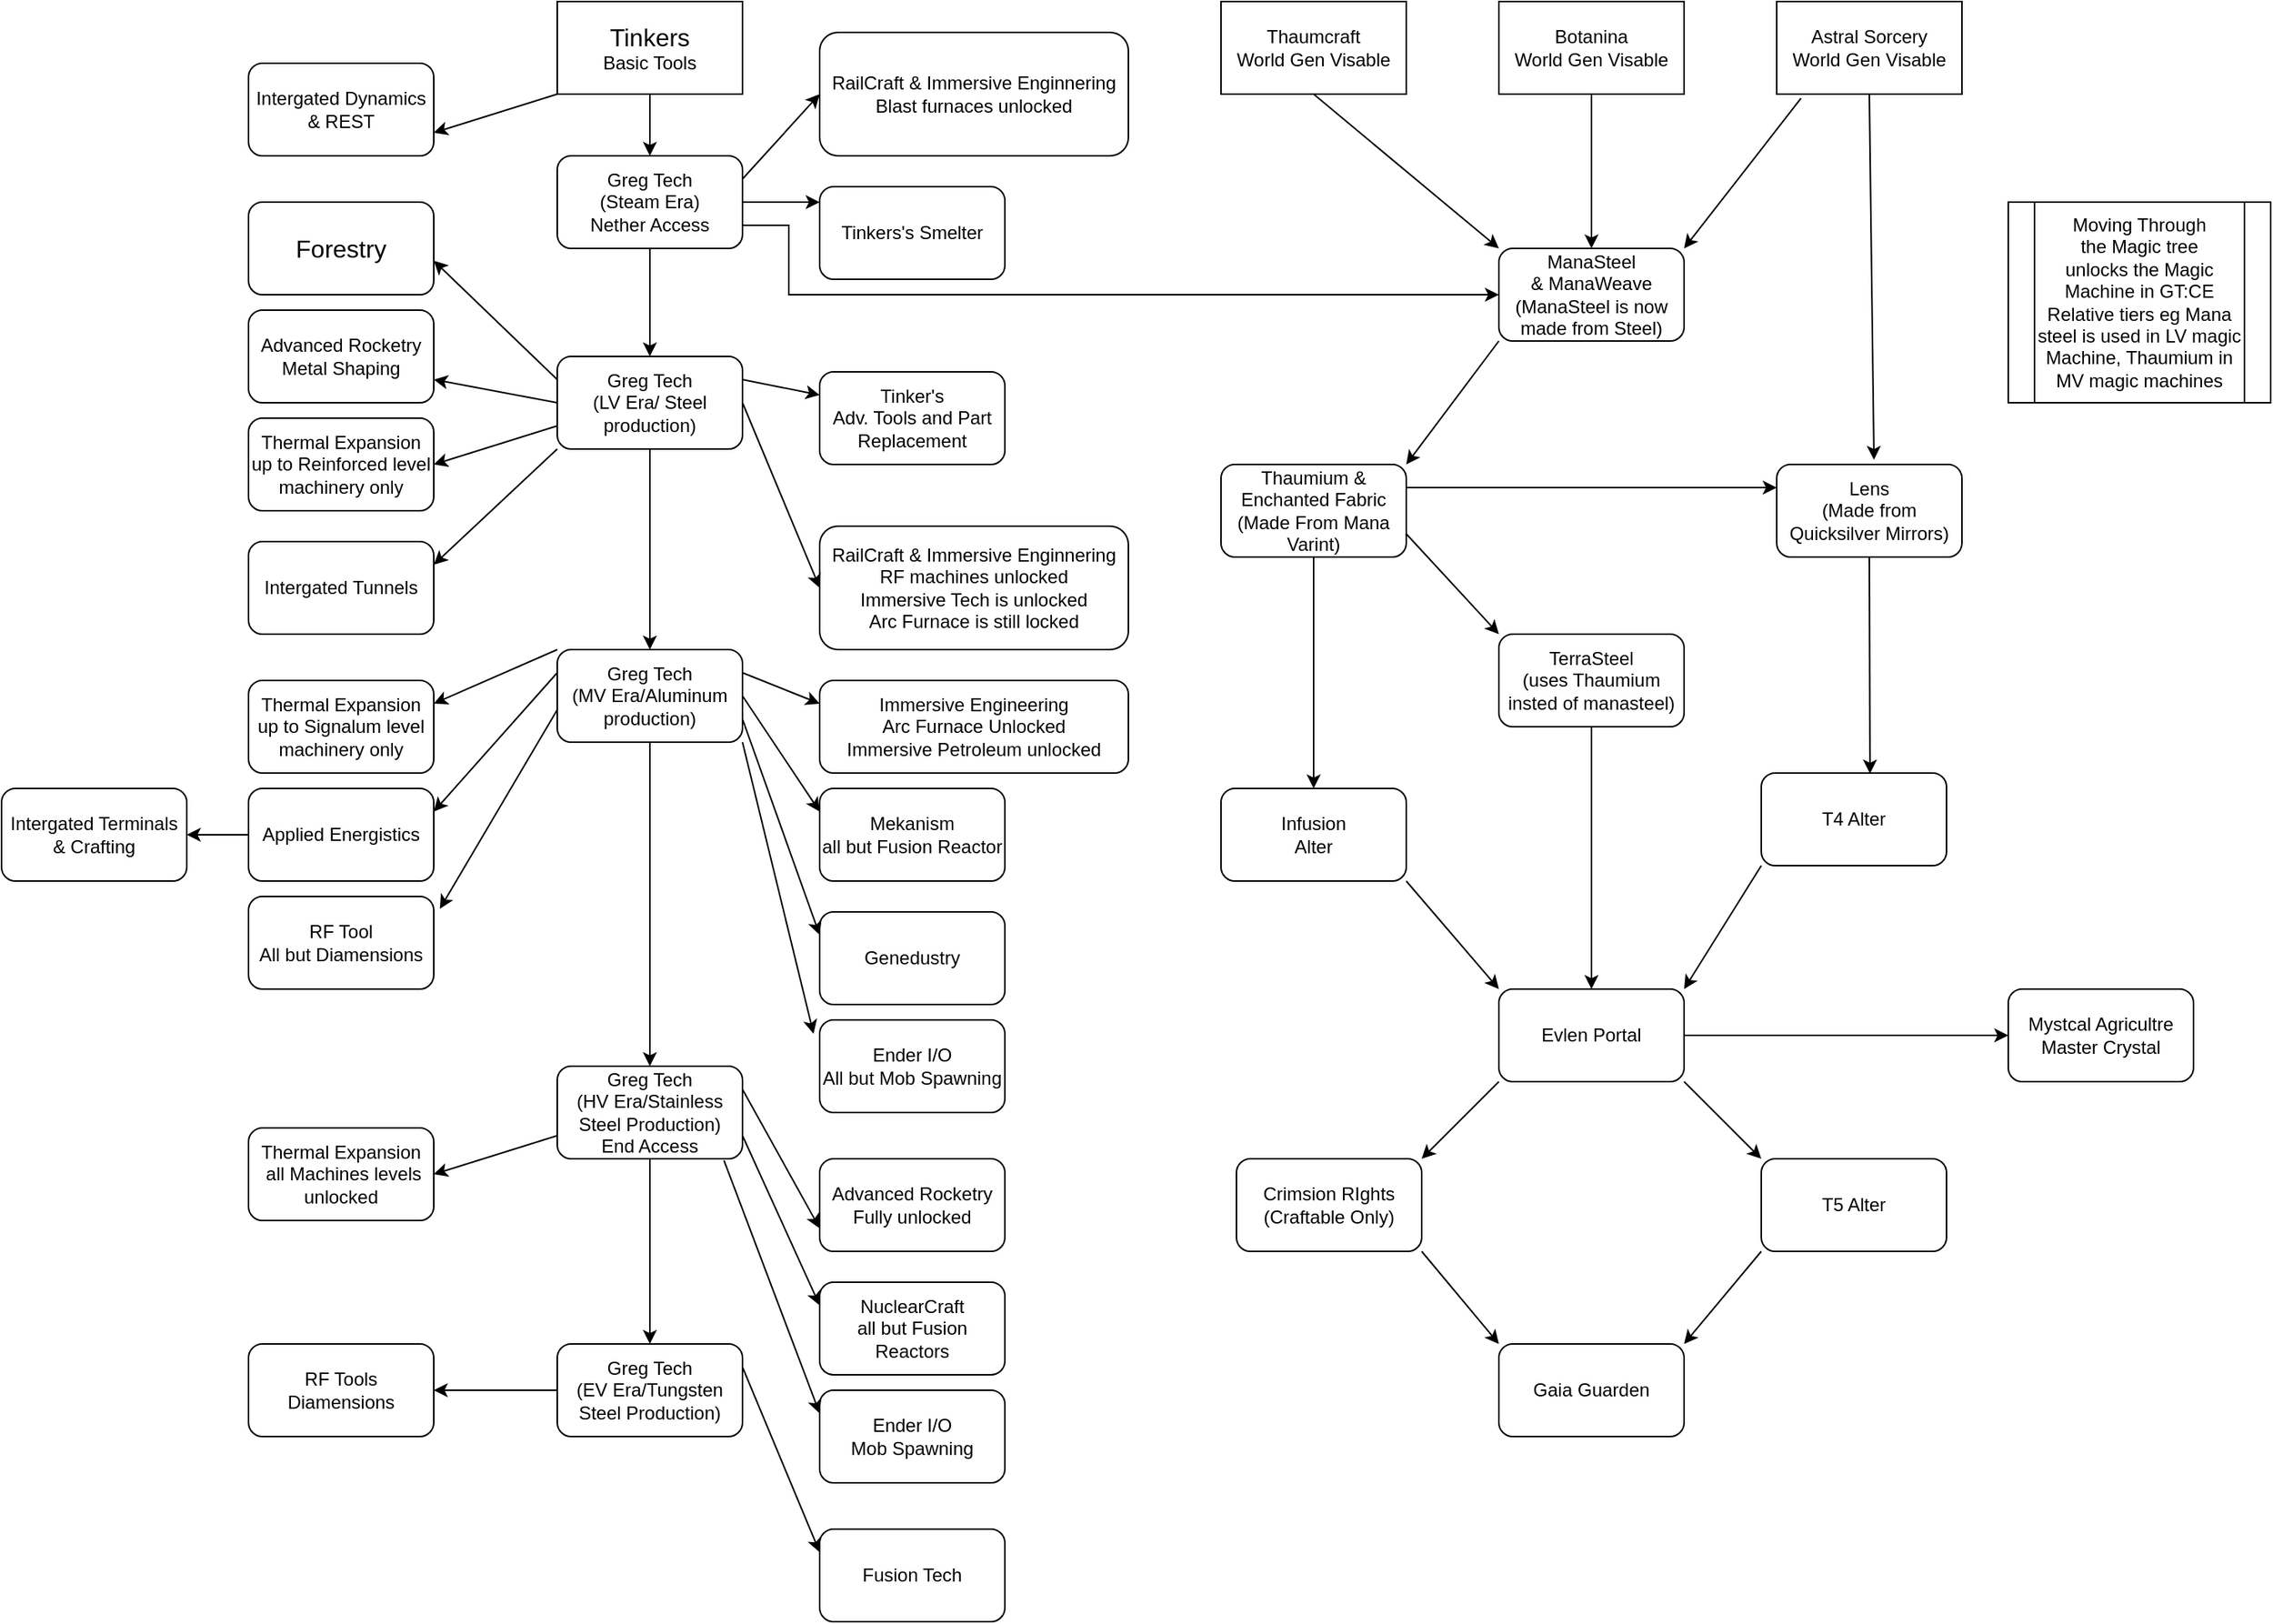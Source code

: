 <mxfile version="12.4.3" type="github" pages="1"><diagram id="E05luGIgBVNeL6oh5AB8" name="Page-1"><mxGraphModel dx="1285" dy="767" grid="1" gridSize="10" guides="1" tooltips="1" connect="1" arrows="1" fold="1" page="1" pageScale="1" pageWidth="827" pageHeight="1169" math="0" shadow="0"><root><mxCell id="0"/><mxCell id="1" parent="0"/><mxCell id="te4BPd4gL-SLr1GhwpY1-33" style="edgeStyle=orthogonalEdgeStyle;rounded=0;orthogonalLoop=1;jettySize=auto;html=1;exitX=0.5;exitY=1;exitDx=0;exitDy=0;entryX=0.5;entryY=0;entryDx=0;entryDy=0;" parent="1" source="PJJnslw4Wn_ZsGAr-Ul9-1" target="te4BPd4gL-SLr1GhwpY1-1" edge="1"><mxGeometry relative="1" as="geometry"/></mxCell><mxCell id="PJJnslw4Wn_ZsGAr-Ul9-1" value="&lt;div&gt;&lt;font style=&quot;font-size: 16px&quot;&gt;Tinkers&lt;/font&gt;&lt;/div&gt;Basic Tools" style="rounded=0;whiteSpace=wrap;html=1;" parent="1" vertex="1"><mxGeometry x="340" y="20" width="120" height="60" as="geometry"/></mxCell><mxCell id="PJJnslw4Wn_ZsGAr-Ul9-2" value="&lt;font style=&quot;font-size: 16px&quot;&gt;Forestry&lt;/font&gt;" style="rounded=1;whiteSpace=wrap;html=1;" parent="1" vertex="1"><mxGeometry x="140" y="150" width="120" height="60" as="geometry"/></mxCell><mxCell id="CSdkW1yLN_EMIZcc1iPK-7" style="edgeStyle=orthogonalEdgeStyle;rounded=0;orthogonalLoop=1;jettySize=auto;html=1;exitX=1;exitY=0.75;exitDx=0;exitDy=0;entryX=0;entryY=0.5;entryDx=0;entryDy=0;" parent="1" source="te4BPd4gL-SLr1GhwpY1-1" target="CSdkW1yLN_EMIZcc1iPK-4" edge="1"><mxGeometry relative="1" as="geometry"><Array as="points"><mxPoint x="490" y="165"/><mxPoint x="490" y="210"/></Array></mxGeometry></mxCell><mxCell id="te4BPd4gL-SLr1GhwpY1-1" value="&lt;div&gt;Greg Tech &lt;br&gt;&lt;/div&gt;&lt;div&gt;(Steam Era)&lt;/div&gt;Nether Access" style="rounded=1;whiteSpace=wrap;html=1;" parent="1" vertex="1"><mxGeometry x="340" y="120" width="120" height="60" as="geometry"/></mxCell><mxCell id="te4BPd4gL-SLr1GhwpY1-9" value="&lt;div&gt;Greg Tech&lt;/div&gt;&lt;div&gt;(LV Era/ Steel production)&lt;br&gt;&lt;/div&gt;" style="rounded=1;whiteSpace=wrap;html=1;" parent="1" vertex="1"><mxGeometry x="340" y="250" width="120" height="60" as="geometry"/></mxCell><mxCell id="te4BPd4gL-SLr1GhwpY1-12" value="" style="endArrow=classic;html=1;exitX=0.5;exitY=1;exitDx=0;exitDy=0;entryX=0.5;entryY=0;entryDx=0;entryDy=0;" parent="1" source="te4BPd4gL-SLr1GhwpY1-1" target="te4BPd4gL-SLr1GhwpY1-9" edge="1"><mxGeometry width="50" height="50" relative="1" as="geometry"><mxPoint x="390" y="250" as="sourcePoint"/><mxPoint x="440" y="200" as="targetPoint"/></mxGeometry></mxCell><mxCell id="te4BPd4gL-SLr1GhwpY1-13" value="&lt;div&gt;RailCraft &amp;amp; Immersive Enginnering&lt;/div&gt;&lt;div&gt;Blast &lt;span style=&quot;background-color: rgb(255 , 255 , 255)&quot;&gt;&lt;span style=&quot;background-position: 0% 0% ; background-repeat: repeat ; background-attachment: scroll ; background-image: none ; background-size: auto&quot;&gt;furnaces unlocked&lt;br&gt;&lt;/span&gt;&lt;/span&gt;&lt;/div&gt;" style="rounded=1;whiteSpace=wrap;html=1;" parent="1" vertex="1"><mxGeometry x="510" y="40" width="200" height="80" as="geometry"/></mxCell><mxCell id="te4BPd4gL-SLr1GhwpY1-14" value="" style="endArrow=classic;html=1;exitX=1;exitY=0.25;exitDx=0;exitDy=0;entryX=0;entryY=0.5;entryDx=0;entryDy=0;" parent="1" source="te4BPd4gL-SLr1GhwpY1-1" target="te4BPd4gL-SLr1GhwpY1-13" edge="1"><mxGeometry width="50" height="50" relative="1" as="geometry"><mxPoint x="460" y="200" as="sourcePoint"/><mxPoint x="510" y="150" as="targetPoint"/></mxGeometry></mxCell><mxCell id="te4BPd4gL-SLr1GhwpY1-15" value="&lt;div&gt;RailCraft &amp;amp; Immersive Enginnering&lt;/div&gt;&lt;div&gt;RF machines unlocked&lt;/div&gt;&lt;div&gt;Immersive Tech is unlocked&lt;br&gt;&lt;/div&gt;&lt;div&gt;Arc Furnace is still locked &lt;br&gt;&lt;/div&gt;" style="rounded=1;whiteSpace=wrap;html=1;" parent="1" vertex="1"><mxGeometry x="510" y="360" width="200" height="80" as="geometry"/></mxCell><mxCell id="te4BPd4gL-SLr1GhwpY1-16" value="" style="endArrow=classic;html=1;exitX=1;exitY=0.5;exitDx=0;exitDy=0;entryX=0;entryY=0.5;entryDx=0;entryDy=0;" parent="1" source="te4BPd4gL-SLr1GhwpY1-9" target="te4BPd4gL-SLr1GhwpY1-15" edge="1"><mxGeometry width="50" height="50" relative="1" as="geometry"><mxPoint x="470" y="320" as="sourcePoint"/><mxPoint x="520" y="270" as="targetPoint"/></mxGeometry></mxCell><mxCell id="te4BPd4gL-SLr1GhwpY1-17" value="&lt;div&gt;Greg Tech&lt;/div&gt;&lt;div&gt;(MV Era/Aluminum production)&lt;br&gt;&lt;/div&gt;" style="rounded=1;whiteSpace=wrap;html=1;" parent="1" vertex="1"><mxGeometry x="340" y="440" width="120" height="60" as="geometry"/></mxCell><mxCell id="te4BPd4gL-SLr1GhwpY1-18" value="&lt;div&gt;Immersive Engineering&lt;/div&gt;&lt;div&gt;Arc Furnace Unlocked&lt;/div&gt;&lt;div&gt;Immersive Petroleum unlocked&lt;br&gt;&lt;/div&gt;" style="rounded=1;whiteSpace=wrap;html=1;" parent="1" vertex="1"><mxGeometry x="510" y="460" width="200" height="60" as="geometry"/></mxCell><mxCell id="te4BPd4gL-SLr1GhwpY1-19" value="" style="endArrow=classic;html=1;exitX=0.5;exitY=1;exitDx=0;exitDy=0;entryX=0.5;entryY=0;entryDx=0;entryDy=0;" parent="1" source="te4BPd4gL-SLr1GhwpY1-9" target="te4BPd4gL-SLr1GhwpY1-17" edge="1"><mxGeometry width="50" height="50" relative="1" as="geometry"><mxPoint x="400" y="279.289" as="sourcePoint"/><mxPoint x="470" y="280" as="targetPoint"/></mxGeometry></mxCell><mxCell id="te4BPd4gL-SLr1GhwpY1-20" value="" style="endArrow=classic;html=1;exitX=1;exitY=0.25;exitDx=0;exitDy=0;entryX=0;entryY=0.25;entryDx=0;entryDy=0;" parent="1" source="te4BPd4gL-SLr1GhwpY1-17" target="te4BPd4gL-SLr1GhwpY1-18" edge="1"><mxGeometry width="50" height="50" relative="1" as="geometry"><mxPoint x="460" y="450" as="sourcePoint"/><mxPoint x="510" y="400" as="targetPoint"/></mxGeometry></mxCell><mxCell id="te4BPd4gL-SLr1GhwpY1-39" style="edgeStyle=orthogonalEdgeStyle;rounded=0;orthogonalLoop=1;jettySize=auto;html=1;exitX=0.5;exitY=1;exitDx=0;exitDy=0;entryX=0.5;entryY=0;entryDx=0;entryDy=0;" parent="1" source="te4BPd4gL-SLr1GhwpY1-21" target="te4BPd4gL-SLr1GhwpY1-38" edge="1"><mxGeometry relative="1" as="geometry"/></mxCell><mxCell id="te4BPd4gL-SLr1GhwpY1-21" value="&lt;div&gt;Greg Tech&lt;/div&gt;&lt;div&gt;(HV Era/Stainless Steel Production)&lt;br&gt;&lt;/div&gt;&lt;div&gt;End Access&lt;br&gt;&lt;/div&gt;" style="rounded=1;whiteSpace=wrap;html=1;" parent="1" vertex="1"><mxGeometry x="340" y="710" width="120" height="60" as="geometry"/></mxCell><mxCell id="te4BPd4gL-SLr1GhwpY1-22" value="" style="endArrow=classic;html=1;exitX=0.5;exitY=1;exitDx=0;exitDy=0;entryX=0.5;entryY=0;entryDx=0;entryDy=0;" parent="1" source="te4BPd4gL-SLr1GhwpY1-17" target="te4BPd4gL-SLr1GhwpY1-21" edge="1"><mxGeometry width="50" height="50" relative="1" as="geometry"><mxPoint x="400" y="410" as="sourcePoint"/><mxPoint x="450" y="360" as="targetPoint"/></mxGeometry></mxCell><mxCell id="te4BPd4gL-SLr1GhwpY1-23" value="&lt;div&gt;Advanced Rocketry&lt;/div&gt;&lt;div&gt;Fully unlocked&lt;br&gt;&lt;/div&gt;" style="rounded=1;whiteSpace=wrap;html=1;" parent="1" vertex="1"><mxGeometry x="510" y="770" width="120" height="60" as="geometry"/></mxCell><mxCell id="te4BPd4gL-SLr1GhwpY1-24" value="&lt;div&gt;Advanced Rocketry&lt;/div&gt;&lt;div&gt;Metal Shaping&lt;br&gt;&lt;/div&gt;" style="rounded=1;whiteSpace=wrap;html=1;" parent="1" vertex="1"><mxGeometry x="140" y="220" width="120" height="60" as="geometry"/></mxCell><mxCell id="te4BPd4gL-SLr1GhwpY1-25" value="" style="endArrow=classic;html=1;exitX=0;exitY=0.5;exitDx=0;exitDy=0;entryX=1;entryY=0.75;entryDx=0;entryDy=0;" parent="1" source="te4BPd4gL-SLr1GhwpY1-9" target="te4BPd4gL-SLr1GhwpY1-24" edge="1"><mxGeometry width="50" height="50" relative="1" as="geometry"><mxPoint x="170" y="320" as="sourcePoint"/><mxPoint x="220" y="270" as="targetPoint"/></mxGeometry></mxCell><mxCell id="te4BPd4gL-SLr1GhwpY1-26" value="" style="endArrow=classic;html=1;exitX=1;exitY=0.25;exitDx=0;exitDy=0;entryX=0;entryY=0.75;entryDx=0;entryDy=0;" parent="1" source="te4BPd4gL-SLr1GhwpY1-21" target="te4BPd4gL-SLr1GhwpY1-23" edge="1"><mxGeometry width="50" height="50" relative="1" as="geometry"><mxPoint x="470" y="790" as="sourcePoint"/><mxPoint x="520" y="740" as="targetPoint"/></mxGeometry></mxCell><mxCell id="te4BPd4gL-SLr1GhwpY1-27" value="&lt;div&gt;Thermal Expansion&lt;/div&gt;&lt;div&gt;up to Reinforced level machinery only&lt;br&gt;&lt;/div&gt;" style="rounded=1;whiteSpace=wrap;html=1;" parent="1" vertex="1"><mxGeometry x="140" y="290" width="120" height="60" as="geometry"/></mxCell><mxCell id="te4BPd4gL-SLr1GhwpY1-28" value="" style="endArrow=classic;html=1;entryX=1;entryY=0.5;entryDx=0;entryDy=0;exitX=0;exitY=0.75;exitDx=0;exitDy=0;" parent="1" source="te4BPd4gL-SLr1GhwpY1-9" target="te4BPd4gL-SLr1GhwpY1-27" edge="1"><mxGeometry width="50" height="50" relative="1" as="geometry"><mxPoint x="340" y="290" as="sourcePoint"/><mxPoint x="390" y="240" as="targetPoint"/></mxGeometry></mxCell><mxCell id="te4BPd4gL-SLr1GhwpY1-29" value="&lt;div&gt;Thermal Expansion&lt;/div&gt;&lt;div&gt;up to Signalum level machinery only&lt;br&gt;&lt;/div&gt;" style="rounded=1;whiteSpace=wrap;html=1;" parent="1" vertex="1"><mxGeometry x="140" y="460" width="120" height="60" as="geometry"/></mxCell><mxCell id="te4BPd4gL-SLr1GhwpY1-30" value="&lt;div&gt;Thermal Expansion&lt;/div&gt;&lt;div&gt;&amp;nbsp;all Machines levels unlocked&lt;br&gt;&lt;/div&gt;" style="rounded=1;whiteSpace=wrap;html=1;" parent="1" vertex="1"><mxGeometry x="140" y="750" width="120" height="60" as="geometry"/></mxCell><mxCell id="te4BPd4gL-SLr1GhwpY1-35" value="" style="endArrow=classic;html=1;exitX=0;exitY=0.25;exitDx=0;exitDy=0;entryX=1;entryY=0.633;entryDx=0;entryDy=0;entryPerimeter=0;" parent="1" source="te4BPd4gL-SLr1GhwpY1-9" target="PJJnslw4Wn_ZsGAr-Ul9-2" edge="1"><mxGeometry width="50" height="50" relative="1" as="geometry"><mxPoint x="280" y="170" as="sourcePoint"/><mxPoint x="330" y="120" as="targetPoint"/></mxGeometry></mxCell><mxCell id="te4BPd4gL-SLr1GhwpY1-37" value="" style="endArrow=classic;html=1;entryX=1;entryY=0.25;entryDx=0;entryDy=0;exitX=0;exitY=0;exitDx=0;exitDy=0;" parent="1" source="te4BPd4gL-SLr1GhwpY1-17" target="te4BPd4gL-SLr1GhwpY1-29" edge="1"><mxGeometry width="50" height="50" relative="1" as="geometry"><mxPoint x="338" y="385" as="sourcePoint"/><mxPoint x="390" y="390" as="targetPoint"/></mxGeometry></mxCell><mxCell id="te4BPd4gL-SLr1GhwpY1-38" value="&lt;div&gt;Greg Tech&lt;/div&gt;&lt;div&gt;(EV Era/Tungsten Steel Production)&lt;br&gt;&lt;/div&gt;" style="rounded=1;whiteSpace=wrap;html=1;" parent="1" vertex="1"><mxGeometry x="340" y="890" width="120" height="60" as="geometry"/></mxCell><mxCell id="te4BPd4gL-SLr1GhwpY1-42" value="RF Tools Diamensions" style="rounded=1;whiteSpace=wrap;html=1;" parent="1" vertex="1"><mxGeometry x="140" y="890" width="120" height="60" as="geometry"/></mxCell><mxCell id="te4BPd4gL-SLr1GhwpY1-43" value="" style="endArrow=classic;html=1;entryX=1;entryY=0.5;entryDx=0;entryDy=0;exitX=0;exitY=0.5;exitDx=0;exitDy=0;" parent="1" source="te4BPd4gL-SLr1GhwpY1-38" target="te4BPd4gL-SLr1GhwpY1-42" edge="1"><mxGeometry width="50" height="50" relative="1" as="geometry"><mxPoint x="280" y="960" as="sourcePoint"/><mxPoint x="330" y="910" as="targetPoint"/></mxGeometry></mxCell><mxCell id="te4BPd4gL-SLr1GhwpY1-44" value="&lt;div&gt;Ender I/O&lt;/div&gt;Mob Spawning" style="rounded=1;whiteSpace=wrap;html=1;" parent="1" vertex="1"><mxGeometry x="510" y="920" width="120" height="60" as="geometry"/></mxCell><mxCell id="te4BPd4gL-SLr1GhwpY1-45" value="" style="endArrow=classic;html=1;exitX=0.9;exitY=1.017;exitDx=0;exitDy=0;entryX=0;entryY=0.25;entryDx=0;entryDy=0;exitPerimeter=0;" parent="1" source="te4BPd4gL-SLr1GhwpY1-21" target="te4BPd4gL-SLr1GhwpY1-44" edge="1"><mxGeometry width="50" height="50" relative="1" as="geometry"><mxPoint x="460" y="950" as="sourcePoint"/><mxPoint x="517" y="903" as="targetPoint"/></mxGeometry></mxCell><mxCell id="te4BPd4gL-SLr1GhwpY1-46" value="&lt;div&gt;Mekanism&lt;/div&gt;&lt;div&gt;all but Fusion Reactor&lt;br&gt;&lt;/div&gt;" style="rounded=1;whiteSpace=wrap;html=1;" parent="1" vertex="1"><mxGeometry x="510" y="530" width="120" height="60" as="geometry"/></mxCell><mxCell id="te4BPd4gL-SLr1GhwpY1-48" value="" style="endArrow=classic;html=1;exitX=1;exitY=0.5;exitDx=0;exitDy=0;entryX=0;entryY=0.25;entryDx=0;entryDy=0;" parent="1" source="te4BPd4gL-SLr1GhwpY1-17" target="te4BPd4gL-SLr1GhwpY1-46" edge="1"><mxGeometry width="50" height="50" relative="1" as="geometry"><mxPoint x="440" y="500" as="sourcePoint"/><mxPoint x="490" y="450" as="targetPoint"/></mxGeometry></mxCell><mxCell id="te4BPd4gL-SLr1GhwpY1-49" value="&lt;div&gt;NuclearCraft&lt;/div&gt;&lt;div&gt;all but Fusion Reactors&lt;br&gt;&lt;/div&gt;" style="rounded=1;whiteSpace=wrap;html=1;" parent="1" vertex="1"><mxGeometry x="510" y="850" width="120" height="60" as="geometry"/></mxCell><mxCell id="te4BPd4gL-SLr1GhwpY1-50" value="" style="endArrow=classic;html=1;exitX=1;exitY=0.75;exitDx=0;exitDy=0;entryX=0;entryY=0.25;entryDx=0;entryDy=0;" parent="1" source="te4BPd4gL-SLr1GhwpY1-21" target="te4BPd4gL-SLr1GhwpY1-49" edge="1"><mxGeometry width="50" height="50" relative="1" as="geometry"><mxPoint x="460" y="850" as="sourcePoint"/><mxPoint x="510" y="800" as="targetPoint"/></mxGeometry></mxCell><mxCell id="te4BPd4gL-SLr1GhwpY1-51" value="Applied Energistics" style="rounded=1;whiteSpace=wrap;html=1;" parent="1" vertex="1"><mxGeometry x="140" y="530" width="120" height="60" as="geometry"/></mxCell><mxCell id="te4BPd4gL-SLr1GhwpY1-52" value="" style="endArrow=classic;html=1;entryX=1;entryY=0.5;entryDx=0;entryDy=0;exitX=0;exitY=0.75;exitDx=0;exitDy=0;" parent="1" source="te4BPd4gL-SLr1GhwpY1-21" target="te4BPd4gL-SLr1GhwpY1-30" edge="1"><mxGeometry width="50" height="50" relative="1" as="geometry"><mxPoint x="290" y="810" as="sourcePoint"/><mxPoint x="340" y="760" as="targetPoint"/></mxGeometry></mxCell><mxCell id="te4BPd4gL-SLr1GhwpY1-53" value="" style="endArrow=classic;html=1;entryX=1;entryY=0.25;entryDx=0;entryDy=0;exitX=0;exitY=0.25;exitDx=0;exitDy=0;" parent="1" source="te4BPd4gL-SLr1GhwpY1-17" target="te4BPd4gL-SLr1GhwpY1-51" edge="1"><mxGeometry width="50" height="50" relative="1" as="geometry"><mxPoint x="280" y="490" as="sourcePoint"/><mxPoint x="330" y="440" as="targetPoint"/></mxGeometry></mxCell><mxCell id="te4BPd4gL-SLr1GhwpY1-54" value="Genedustry" style="rounded=1;whiteSpace=wrap;html=1;" parent="1" vertex="1"><mxGeometry x="510" y="610" width="120" height="60" as="geometry"/></mxCell><mxCell id="te4BPd4gL-SLr1GhwpY1-55" value="" style="endArrow=classic;html=1;entryX=0;entryY=0.25;entryDx=0;entryDy=0;exitX=1;exitY=0.75;exitDx=0;exitDy=0;" parent="1" source="te4BPd4gL-SLr1GhwpY1-17" target="te4BPd4gL-SLr1GhwpY1-54" edge="1"><mxGeometry width="50" height="50" relative="1" as="geometry"><mxPoint x="430" y="530" as="sourcePoint"/><mxPoint x="480" y="480" as="targetPoint"/></mxGeometry></mxCell><mxCell id="te4BPd4gL-SLr1GhwpY1-56" value="&lt;div&gt;Fusion Tech&lt;/div&gt;" style="rounded=1;whiteSpace=wrap;html=1;" parent="1" vertex="1"><mxGeometry x="510" y="1010" width="120" height="60" as="geometry"/></mxCell><mxCell id="te4BPd4gL-SLr1GhwpY1-57" value="" style="endArrow=classic;html=1;entryX=0;entryY=0.25;entryDx=0;entryDy=0;exitX=1;exitY=0.25;exitDx=0;exitDy=0;" parent="1" source="te4BPd4gL-SLr1GhwpY1-38" target="te4BPd4gL-SLr1GhwpY1-56" edge="1"><mxGeometry width="50" height="50" relative="1" as="geometry"><mxPoint x="420" y="1030" as="sourcePoint"/><mxPoint x="470" y="980" as="targetPoint"/></mxGeometry></mxCell><mxCell id="te4BPd4gL-SLr1GhwpY1-59" value="&lt;div&gt;RF Tool&lt;/div&gt;&lt;div&gt;All but Diamensions&lt;br&gt;&lt;/div&gt;" style="rounded=1;whiteSpace=wrap;html=1;" parent="1" vertex="1"><mxGeometry x="140" y="600" width="120" height="60" as="geometry"/></mxCell><mxCell id="te4BPd4gL-SLr1GhwpY1-60" value="" style="endArrow=classic;html=1;entryX=1.033;entryY=0.133;entryDx=0;entryDy=0;entryPerimeter=0;exitX=0;exitY=0.65;exitDx=0;exitDy=0;exitPerimeter=0;" parent="1" source="te4BPd4gL-SLr1GhwpY1-17" target="te4BPd4gL-SLr1GhwpY1-59" edge="1"><mxGeometry width="50" height="50" relative="1" as="geometry"><mxPoint x="300" y="550" as="sourcePoint"/><mxPoint x="350" y="500" as="targetPoint"/></mxGeometry></mxCell><mxCell id="te4BPd4gL-SLr1GhwpY1-61" value="&lt;div&gt;Ender I/O&lt;/div&gt;All but Mob Spawning" style="rounded=1;whiteSpace=wrap;html=1;" parent="1" vertex="1"><mxGeometry x="510" y="680" width="120" height="60" as="geometry"/></mxCell><mxCell id="te4BPd4gL-SLr1GhwpY1-62" value="" style="endArrow=classic;html=1;entryX=-0.033;entryY=0.15;entryDx=0;entryDy=0;entryPerimeter=0;exitX=1;exitY=1;exitDx=0;exitDy=0;" parent="1" source="te4BPd4gL-SLr1GhwpY1-17" target="te4BPd4gL-SLr1GhwpY1-61" edge="1"><mxGeometry width="50" height="50" relative="1" as="geometry"><mxPoint x="430" y="610" as="sourcePoint"/><mxPoint x="480" y="560" as="targetPoint"/></mxGeometry></mxCell><mxCell id="CSdkW1yLN_EMIZcc1iPK-1" value="&lt;div&gt;Thaumcraft&lt;/div&gt;World Gen Visable" style="rounded=0;whiteSpace=wrap;html=1;" parent="1" vertex="1"><mxGeometry x="770" y="20" width="120" height="60" as="geometry"/></mxCell><mxCell id="CSdkW1yLN_EMIZcc1iPK-2" value="&lt;div&gt;Botanina&lt;/div&gt;&lt;div&gt;World Gen Visable&lt;/div&gt;" style="rounded=0;whiteSpace=wrap;html=1;" parent="1" vertex="1"><mxGeometry x="950" y="20" width="120" height="60" as="geometry"/></mxCell><mxCell id="CSdkW1yLN_EMIZcc1iPK-3" value="&lt;div&gt;Astral Sorcery&lt;/div&gt;World Gen Visable" style="rounded=0;whiteSpace=wrap;html=1;" parent="1" vertex="1"><mxGeometry x="1130" y="20" width="120" height="60" as="geometry"/></mxCell><mxCell id="CSdkW1yLN_EMIZcc1iPK-4" value="&lt;div&gt;ManaSteel&lt;/div&gt;&amp;amp; ManaWeave&lt;br&gt;&lt;div&gt;(ManaSteel is now made from Steel)&lt;br&gt;&lt;/div&gt;" style="rounded=1;whiteSpace=wrap;html=1;" parent="1" vertex="1"><mxGeometry x="950" y="180" width="120" height="60" as="geometry"/></mxCell><mxCell id="CSdkW1yLN_EMIZcc1iPK-5" value="" style="endArrow=classic;html=1;exitX=0.5;exitY=1;exitDx=0;exitDy=0;entryX=0.5;entryY=0;entryDx=0;entryDy=0;" parent="1" source="CSdkW1yLN_EMIZcc1iPK-2" target="CSdkW1yLN_EMIZcc1iPK-4" edge="1"><mxGeometry width="50" height="50" relative="1" as="geometry"><mxPoint x="1000" y="150" as="sourcePoint"/><mxPoint x="1050" y="100" as="targetPoint"/></mxGeometry></mxCell><mxCell id="CSdkW1yLN_EMIZcc1iPK-6" value="&lt;div&gt;Thaumium &amp;amp;&lt;/div&gt;&lt;div&gt;Enchanted Fabric&lt;br&gt;&lt;/div&gt;&lt;div&gt;(Made From Mana Varint)&lt;br&gt;&lt;/div&gt;" style="rounded=1;whiteSpace=wrap;html=1;" parent="1" vertex="1"><mxGeometry x="770" y="320" width="120" height="60" as="geometry"/></mxCell><mxCell id="CSdkW1yLN_EMIZcc1iPK-8" value="" style="endArrow=classic;html=1;exitX=0.5;exitY=1;exitDx=0;exitDy=0;entryX=0;entryY=0;entryDx=0;entryDy=0;" parent="1" source="CSdkW1yLN_EMIZcc1iPK-1" target="CSdkW1yLN_EMIZcc1iPK-4" edge="1"><mxGeometry width="50" height="50" relative="1" as="geometry"><mxPoint x="810" y="170" as="sourcePoint"/><mxPoint x="860" y="120" as="targetPoint"/></mxGeometry></mxCell><mxCell id="CSdkW1yLN_EMIZcc1iPK-9" value="" style="endArrow=classic;html=1;exitX=0.131;exitY=1.045;exitDx=0;exitDy=0;exitPerimeter=0;entryX=1;entryY=0;entryDx=0;entryDy=0;" parent="1" source="CSdkW1yLN_EMIZcc1iPK-3" target="CSdkW1yLN_EMIZcc1iPK-4" edge="1"><mxGeometry width="50" height="50" relative="1" as="geometry"><mxPoint x="1120" y="190" as="sourcePoint"/><mxPoint x="1170" y="140" as="targetPoint"/></mxGeometry></mxCell><mxCell id="CSdkW1yLN_EMIZcc1iPK-10" value="" style="endArrow=classic;html=1;exitX=0;exitY=1;exitDx=0;exitDy=0;entryX=1;entryY=0;entryDx=0;entryDy=0;" parent="1" source="CSdkW1yLN_EMIZcc1iPK-4" target="CSdkW1yLN_EMIZcc1iPK-6" edge="1"><mxGeometry width="50" height="50" relative="1" as="geometry"><mxPoint x="980" y="350" as="sourcePoint"/><mxPoint x="1030" y="300" as="targetPoint"/></mxGeometry></mxCell><mxCell id="CSdkW1yLN_EMIZcc1iPK-11" value="&lt;div&gt;TerraSteel&lt;/div&gt;&lt;div&gt;(uses Thaumium insted of manasteel)&lt;br&gt;&lt;/div&gt;" style="rounded=1;whiteSpace=wrap;html=1;" parent="1" vertex="1"><mxGeometry x="950" y="430" width="120" height="60" as="geometry"/></mxCell><mxCell id="CSdkW1yLN_EMIZcc1iPK-12" value="&lt;div&gt;Lens&lt;/div&gt;&lt;div&gt;(Made from Quicksilver Mirrors)&lt;br&gt;&lt;/div&gt;" style="rounded=1;whiteSpace=wrap;html=1;" parent="1" vertex="1"><mxGeometry x="1130" y="320" width="120" height="60" as="geometry"/></mxCell><mxCell id="CSdkW1yLN_EMIZcc1iPK-13" value="" style="endArrow=classic;html=1;exitX=1;exitY=0.25;exitDx=0;exitDy=0;entryX=0;entryY=0.25;entryDx=0;entryDy=0;" parent="1" source="CSdkW1yLN_EMIZcc1iPK-6" target="CSdkW1yLN_EMIZcc1iPK-12" edge="1"><mxGeometry width="50" height="50" relative="1" as="geometry"><mxPoint x="910" y="390" as="sourcePoint"/><mxPoint x="960" y="340" as="targetPoint"/></mxGeometry></mxCell><mxCell id="CSdkW1yLN_EMIZcc1iPK-14" value="" style="endArrow=classic;html=1;exitX=1;exitY=0.75;exitDx=0;exitDy=0;entryX=0;entryY=0;entryDx=0;entryDy=0;" parent="1" source="CSdkW1yLN_EMIZcc1iPK-6" target="CSdkW1yLN_EMIZcc1iPK-11" edge="1"><mxGeometry width="50" height="50" relative="1" as="geometry"><mxPoint x="900" y="420" as="sourcePoint"/><mxPoint x="950" y="370" as="targetPoint"/></mxGeometry></mxCell><mxCell id="CSdkW1yLN_EMIZcc1iPK-15" value="T4 Alter" style="rounded=1;whiteSpace=wrap;html=1;" parent="1" vertex="1"><mxGeometry x="1120" y="520" width="120" height="60" as="geometry"/></mxCell><mxCell id="CSdkW1yLN_EMIZcc1iPK-16" value="&lt;div&gt;Infusion&lt;/div&gt;&lt;div&gt;Alter&lt;br&gt;&lt;/div&gt;" style="rounded=1;whiteSpace=wrap;html=1;" parent="1" vertex="1"><mxGeometry x="770" y="530" width="120" height="60" as="geometry"/></mxCell><mxCell id="CSdkW1yLN_EMIZcc1iPK-17" value="" style="endArrow=classic;html=1;exitX=0.5;exitY=1;exitDx=0;exitDy=0;entryX=0.5;entryY=0;entryDx=0;entryDy=0;" parent="1" source="CSdkW1yLN_EMIZcc1iPK-6" target="CSdkW1yLN_EMIZcc1iPK-16" edge="1"><mxGeometry width="50" height="50" relative="1" as="geometry"><mxPoint x="820" y="500" as="sourcePoint"/><mxPoint x="870" y="450" as="targetPoint"/></mxGeometry></mxCell><mxCell id="CSdkW1yLN_EMIZcc1iPK-18" value="" style="endArrow=classic;html=1;exitX=0.5;exitY=1;exitDx=0;exitDy=0;entryX=0.587;entryY=0.006;entryDx=0;entryDy=0;entryPerimeter=0;" parent="1" source="CSdkW1yLN_EMIZcc1iPK-12" target="CSdkW1yLN_EMIZcc1iPK-15" edge="1"><mxGeometry width="50" height="50" relative="1" as="geometry"><mxPoint x="1160" y="470" as="sourcePoint"/><mxPoint x="1210" y="420" as="targetPoint"/></mxGeometry></mxCell><mxCell id="CSdkW1yLN_EMIZcc1iPK-19" value="Evlen Portal" style="rounded=1;whiteSpace=wrap;html=1;" parent="1" vertex="1"><mxGeometry x="950" y="660" width="120" height="60" as="geometry"/></mxCell><mxCell id="CSdkW1yLN_EMIZcc1iPK-20" value="" style="endArrow=classic;html=1;exitX=1;exitY=1;exitDx=0;exitDy=0;entryX=0;entryY=0;entryDx=0;entryDy=0;" parent="1" source="CSdkW1yLN_EMIZcc1iPK-16" target="CSdkW1yLN_EMIZcc1iPK-19" edge="1"><mxGeometry width="50" height="50" relative="1" as="geometry"><mxPoint x="930" y="640" as="sourcePoint"/><mxPoint x="980" y="590" as="targetPoint"/></mxGeometry></mxCell><mxCell id="CSdkW1yLN_EMIZcc1iPK-21" value="" style="endArrow=classic;html=1;exitX=0;exitY=1;exitDx=0;exitDy=0;entryX=1;entryY=0;entryDx=0;entryDy=0;" parent="1" source="CSdkW1yLN_EMIZcc1iPK-15" target="CSdkW1yLN_EMIZcc1iPK-19" edge="1"><mxGeometry width="50" height="50" relative="1" as="geometry"><mxPoint x="1110" y="700" as="sourcePoint"/><mxPoint x="1160" y="650" as="targetPoint"/></mxGeometry></mxCell><mxCell id="CSdkW1yLN_EMIZcc1iPK-22" value="" style="endArrow=classic;html=1;exitX=0.5;exitY=1;exitDx=0;exitDy=0;entryX=0.5;entryY=0;entryDx=0;entryDy=0;" parent="1" source="CSdkW1yLN_EMIZcc1iPK-11" target="CSdkW1yLN_EMIZcc1iPK-19" edge="1"><mxGeometry width="50" height="50" relative="1" as="geometry"><mxPoint x="990" y="590" as="sourcePoint"/><mxPoint x="1040" y="540" as="targetPoint"/></mxGeometry></mxCell><mxCell id="CSdkW1yLN_EMIZcc1iPK-23" value="" style="endArrow=classic;html=1;exitX=0.5;exitY=1;exitDx=0;exitDy=0;" parent="1" source="CSdkW1yLN_EMIZcc1iPK-3" edge="1"><mxGeometry width="50" height="50" relative="1" as="geometry"><mxPoint x="1160" y="240" as="sourcePoint"/><mxPoint x="1193" y="317" as="targetPoint"/></mxGeometry></mxCell><mxCell id="CSdkW1yLN_EMIZcc1iPK-26" value="&lt;div&gt;Moving Through&lt;/div&gt;&lt;div&gt;the Magic tree&lt;/div&gt;&lt;div&gt;unlocks the Magic Machine in GT:CE&lt;/div&gt;&lt;div&gt;Relative tiers eg Mana steel is used in LV magic Machine, Thaumium in MV magic machines&lt;br&gt;&lt;/div&gt;" style="shape=process;whiteSpace=wrap;html=1;backgroundOutline=1;" parent="1" vertex="1"><mxGeometry x="1280" y="150" width="170" height="130" as="geometry"/></mxCell><mxCell id="CSdkW1yLN_EMIZcc1iPK-27" value="&lt;div&gt;Crimsion RIghts&lt;/div&gt;&lt;div&gt;(Craftable Only)&lt;br&gt;&lt;/div&gt;" style="rounded=1;whiteSpace=wrap;html=1;" parent="1" vertex="1"><mxGeometry x="780" y="770" width="120" height="60" as="geometry"/></mxCell><mxCell id="CSdkW1yLN_EMIZcc1iPK-28" value="T5 Alter" style="rounded=1;whiteSpace=wrap;html=1;" parent="1" vertex="1"><mxGeometry x="1120" y="770" width="120" height="60" as="geometry"/></mxCell><mxCell id="CSdkW1yLN_EMIZcc1iPK-29" value="" style="endArrow=classic;html=1;exitX=0;exitY=1;exitDx=0;exitDy=0;entryX=1;entryY=0;entryDx=0;entryDy=0;" parent="1" source="CSdkW1yLN_EMIZcc1iPK-19" target="CSdkW1yLN_EMIZcc1iPK-27" edge="1"><mxGeometry width="50" height="50" relative="1" as="geometry"><mxPoint x="950" y="820" as="sourcePoint"/><mxPoint x="1000" y="770" as="targetPoint"/></mxGeometry></mxCell><mxCell id="CSdkW1yLN_EMIZcc1iPK-30" value="" style="endArrow=classic;html=1;exitX=1;exitY=1;exitDx=0;exitDy=0;entryX=0;entryY=0;entryDx=0;entryDy=0;" parent="1" source="CSdkW1yLN_EMIZcc1iPK-19" target="CSdkW1yLN_EMIZcc1iPK-28" edge="1"><mxGeometry width="50" height="50" relative="1" as="geometry"><mxPoint x="1080" y="770" as="sourcePoint"/><mxPoint x="1130" y="720" as="targetPoint"/></mxGeometry></mxCell><mxCell id="CSdkW1yLN_EMIZcc1iPK-31" value="Gaia Guarden" style="rounded=1;whiteSpace=wrap;html=1;" parent="1" vertex="1"><mxGeometry x="950" y="890" width="120" height="60" as="geometry"/></mxCell><mxCell id="CSdkW1yLN_EMIZcc1iPK-32" value="" style="endArrow=classic;html=1;exitX=1;exitY=1;exitDx=0;exitDy=0;entryX=0;entryY=0;entryDx=0;entryDy=0;" parent="1" source="CSdkW1yLN_EMIZcc1iPK-27" target="CSdkW1yLN_EMIZcc1iPK-31" edge="1"><mxGeometry width="50" height="50" relative="1" as="geometry"><mxPoint x="940" y="870" as="sourcePoint"/><mxPoint x="990" y="820" as="targetPoint"/></mxGeometry></mxCell><mxCell id="CSdkW1yLN_EMIZcc1iPK-33" value="" style="endArrow=classic;html=1;exitX=0;exitY=1;exitDx=0;exitDy=0;entryX=1;entryY=0;entryDx=0;entryDy=0;" parent="1" source="CSdkW1yLN_EMIZcc1iPK-28" target="CSdkW1yLN_EMIZcc1iPK-31" edge="1"><mxGeometry width="50" height="50" relative="1" as="geometry"><mxPoint x="1090" y="910" as="sourcePoint"/><mxPoint x="1140" y="860" as="targetPoint"/></mxGeometry></mxCell><mxCell id="CSdkW1yLN_EMIZcc1iPK-34" value="Intergated Dynamics &amp;amp; REST" style="rounded=1;whiteSpace=wrap;html=1;" parent="1" vertex="1"><mxGeometry x="140" y="60" width="120" height="60" as="geometry"/></mxCell><mxCell id="CSdkW1yLN_EMIZcc1iPK-35" value="" style="endArrow=classic;html=1;entryX=1;entryY=0.75;entryDx=0;entryDy=0;exitX=0;exitY=1;exitDx=0;exitDy=0;" parent="1" source="PJJnslw4Wn_ZsGAr-Ul9-1" target="CSdkW1yLN_EMIZcc1iPK-34" edge="1"><mxGeometry width="50" height="50" relative="1" as="geometry"><mxPoint x="290" y="170" as="sourcePoint"/><mxPoint x="340" y="120" as="targetPoint"/></mxGeometry></mxCell><mxCell id="CSdkW1yLN_EMIZcc1iPK-36" value="Intergated Tunnels" style="rounded=1;whiteSpace=wrap;html=1;" parent="1" vertex="1"><mxGeometry x="140" y="370" width="120" height="60" as="geometry"/></mxCell><mxCell id="CSdkW1yLN_EMIZcc1iPK-37" value="" style="endArrow=classic;html=1;entryX=1;entryY=0.25;entryDx=0;entryDy=0;exitX=0;exitY=1;exitDx=0;exitDy=0;" parent="1" source="te4BPd4gL-SLr1GhwpY1-9" target="CSdkW1yLN_EMIZcc1iPK-36" edge="1"><mxGeometry width="50" height="50" relative="1" as="geometry"><mxPoint x="300" y="400" as="sourcePoint"/><mxPoint x="350" y="350" as="targetPoint"/></mxGeometry></mxCell><mxCell id="CSdkW1yLN_EMIZcc1iPK-38" value="Intergated Terminals &amp;amp; Crafting" style="rounded=1;whiteSpace=wrap;html=1;" parent="1" vertex="1"><mxGeometry x="-20" y="530" width="120" height="60" as="geometry"/></mxCell><mxCell id="CSdkW1yLN_EMIZcc1iPK-39" value="" style="endArrow=classic;html=1;entryX=1;entryY=0.5;entryDx=0;entryDy=0;exitX=0;exitY=0.5;exitDx=0;exitDy=0;" parent="1" source="te4BPd4gL-SLr1GhwpY1-51" target="CSdkW1yLN_EMIZcc1iPK-38" edge="1"><mxGeometry width="50" height="50" relative="1" as="geometry"><mxPoint x="310" y="660" as="sourcePoint"/><mxPoint x="360" y="610" as="targetPoint"/></mxGeometry></mxCell><mxCell id="CSdkW1yLN_EMIZcc1iPK-40" value="Tinkers's Smelter" style="rounded=1;whiteSpace=wrap;html=1;" parent="1" vertex="1"><mxGeometry x="510" y="140" width="120" height="60" as="geometry"/></mxCell><mxCell id="CSdkW1yLN_EMIZcc1iPK-41" value="" style="endArrow=classic;html=1;exitX=1;exitY=0.5;exitDx=0;exitDy=0;" parent="1" source="te4BPd4gL-SLr1GhwpY1-1" edge="1"><mxGeometry width="50" height="50" relative="1" as="geometry"><mxPoint x="460" y="200" as="sourcePoint"/><mxPoint x="510" y="150" as="targetPoint"/></mxGeometry></mxCell><mxCell id="CSdkW1yLN_EMIZcc1iPK-42" value="&lt;div&gt;Tinker's&lt;/div&gt;&lt;div&gt;Adv. Tools and Part Replacement&lt;br&gt;&lt;/div&gt;" style="rounded=1;whiteSpace=wrap;html=1;" parent="1" vertex="1"><mxGeometry x="510" y="260" width="120" height="60" as="geometry"/></mxCell><mxCell id="CSdkW1yLN_EMIZcc1iPK-43" value="" style="endArrow=classic;html=1;entryX=0;entryY=0.25;entryDx=0;entryDy=0;exitX=1;exitY=0.25;exitDx=0;exitDy=0;" parent="1" source="te4BPd4gL-SLr1GhwpY1-9" target="CSdkW1yLN_EMIZcc1iPK-42" edge="1"><mxGeometry width="50" height="50" relative="1" as="geometry"><mxPoint x="470" y="310" as="sourcePoint"/><mxPoint x="520" y="260" as="targetPoint"/></mxGeometry></mxCell><mxCell id="CSdkW1yLN_EMIZcc1iPK-44" value="&lt;div&gt;Mystcal Agricultre&lt;/div&gt;Master Crystal" style="rounded=1;whiteSpace=wrap;html=1;" parent="1" vertex="1"><mxGeometry x="1280" y="660" width="120" height="60" as="geometry"/></mxCell><mxCell id="CSdkW1yLN_EMIZcc1iPK-45" value="" style="endArrow=classic;html=1;exitX=1;exitY=0.5;exitDx=0;exitDy=0;entryX=0;entryY=0.5;entryDx=0;entryDy=0;" parent="1" source="CSdkW1yLN_EMIZcc1iPK-19" target="CSdkW1yLN_EMIZcc1iPK-44" edge="1"><mxGeometry width="50" height="50" relative="1" as="geometry"><mxPoint x="1150" y="720" as="sourcePoint"/><mxPoint x="1200" y="670" as="targetPoint"/></mxGeometry></mxCell></root></mxGraphModel></diagram></mxfile>